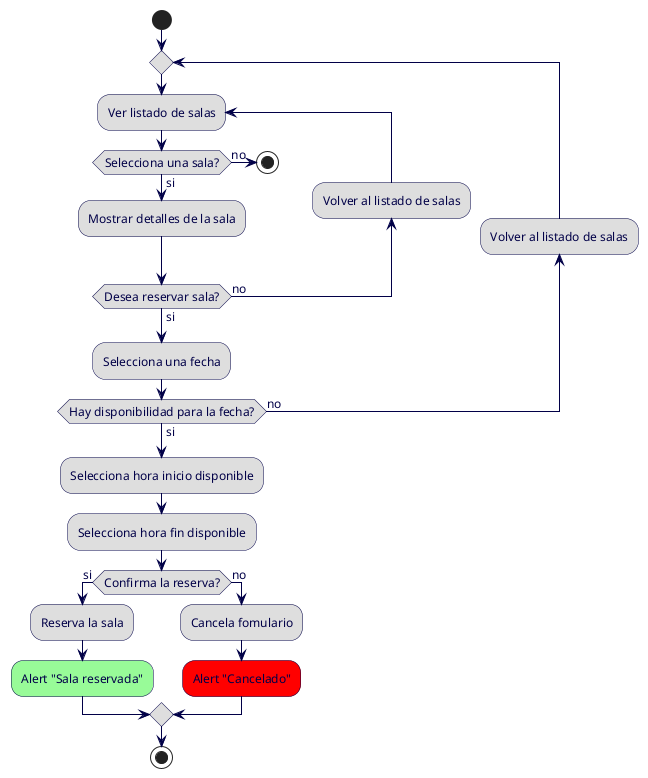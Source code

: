 ' Los usuarios podran reservar una sala por un tiempo determinado.

@startuml req9

skinparam {
    ArrowColor 010047
    BorderColor 010047
    ActivityBackgroundColor dedede
    ActivityBorderColor 010047
    ActivityFontColor 010047
    ActivityFontSize 12
    ArrowFontColor 010047
    ArrowFontSize 12
}

start
repeat
    repeat :Ver listado de salas;
        if(Selecciona una sala?) then (no)
            stop
        else (si)
            :Mostrar detalles de la sala;
        endif
    backward :Volver al listado de salas;
    repeat while (Desea reservar sala?) is (no) not (si)
    :Selecciona una fecha;
backward :Volver al listado de salas;
repeat while (Hay disponibilidad para la fecha?) is (no) not (si)
:Selecciona hora inicio disponible;
:Selecciona hora fin disponible;
if(Confirma la reserva?) then (si)
    :Reserva la sala;
    #palegreen :Alert "Sala reservada";
else (no)
    :Cancela fomulario;
    #red :Alert "Cancelado";
endif

stop

@enduml